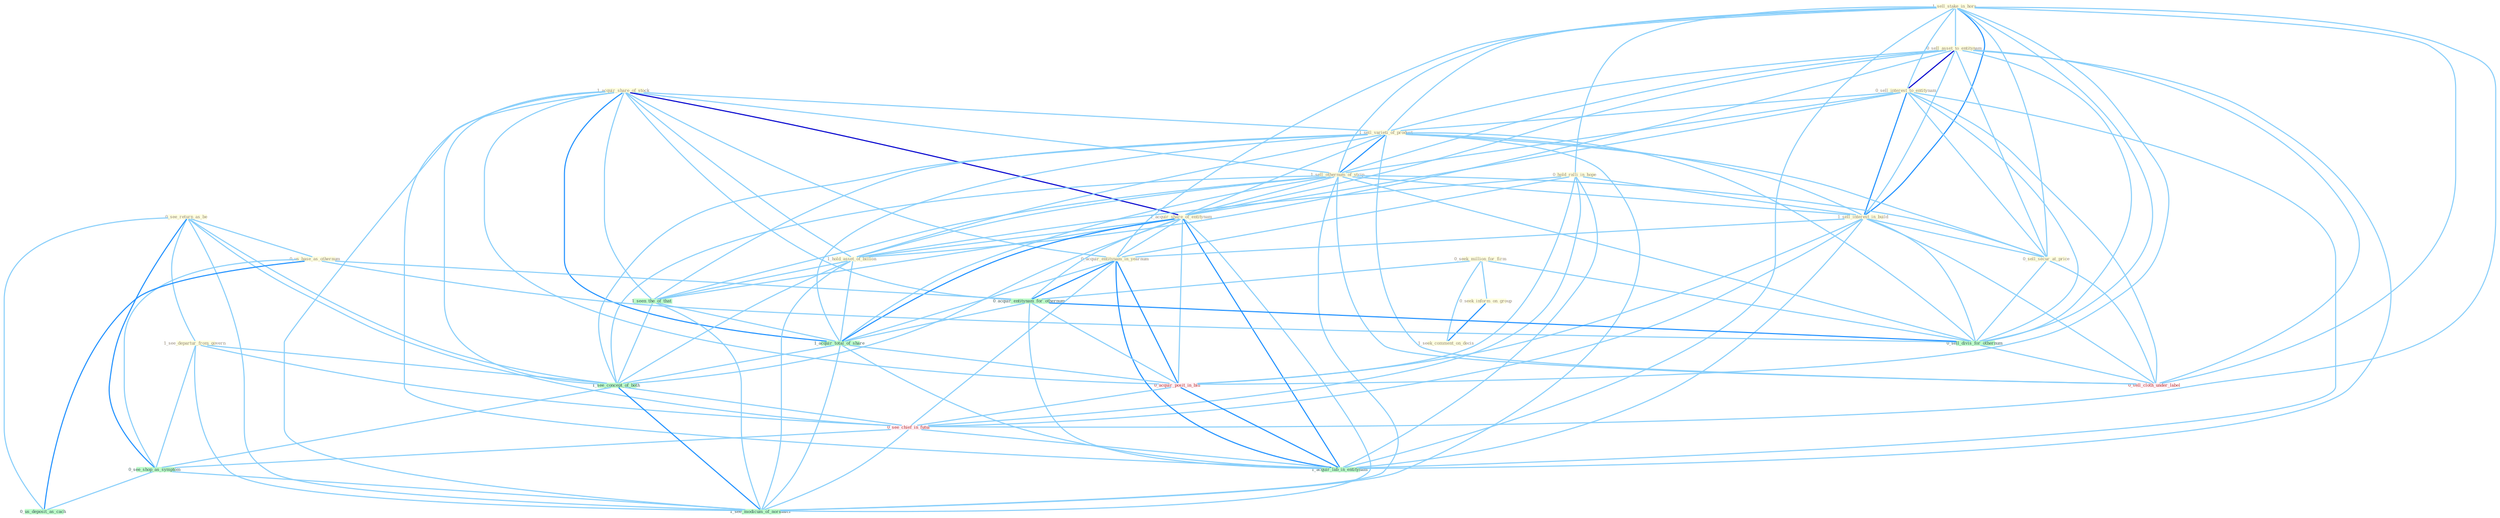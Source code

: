 Graph G{ 
    node
    [shape=polygon,style=filled,width=.5,height=.06,color="#BDFCC9",fixedsize=true,fontsize=4,
    fontcolor="#2f4f4f"];
    {node
    [color="#ffffe0", fontcolor="#8b7d6b"] "0_seek_million_for_firm " "0_seek_inform_on_group " "0_see_return_as_be " "1_acquir_share_of_stock " "1_sell_stake_in_hors " "0_sell_asset_to_entitynam " "0_sell_interest_to_entitynam " "1_sell_varieti_of_product " "1_see_departur_from_govern " "1_sell_othernum_of_strip " "1_seek_comment_on_decis " "1_acquir_share_of_entitynam " "0_hold_ralli_in_hope " "0_us_base_as_othernum " "1_hold_asset_of_billion " "1_sell_interest_in_build " "0_sell_secur_at_price " "0_acquir_entitynam_in_yearnum "}
{node [color="#fff0f5", fontcolor="#b22222"] "0_sell_cloth_under_label " "0_acquir_posit_in_bid " "0_see_chief_in_futur "}
edge [color="#B0E2FF"];

	"0_seek_million_for_firm " -- "0_seek_inform_on_group " [w="1", color="#87cefa" ];
	"0_seek_million_for_firm " -- "1_seek_comment_on_decis " [w="1", color="#87cefa" ];
	"0_seek_million_for_firm " -- "0_acquir_entitynam_for_othernum " [w="1", color="#87cefa" ];
	"0_seek_million_for_firm " -- "0_sell_divis_for_othernum " [w="1", color="#87cefa" ];
	"0_seek_inform_on_group " -- "1_seek_comment_on_decis " [w="2", color="#1e90ff" , len=0.8];
	"0_see_return_as_be " -- "1_see_departur_from_govern " [w="1", color="#87cefa" ];
	"0_see_return_as_be " -- "0_us_base_as_othernum " [w="1", color="#87cefa" ];
	"0_see_return_as_be " -- "1_see_concept_of_both " [w="1", color="#87cefa" ];
	"0_see_return_as_be " -- "0_see_chief_in_futur " [w="1", color="#87cefa" ];
	"0_see_return_as_be " -- "0_see_shop_as_symptom " [w="2", color="#1e90ff" , len=0.8];
	"0_see_return_as_be " -- "0_us_deposit_as_cach " [w="1", color="#87cefa" ];
	"0_see_return_as_be " -- "1_see_modicum_of_normalci " [w="1", color="#87cefa" ];
	"1_acquir_share_of_stock " -- "1_sell_varieti_of_product " [w="1", color="#87cefa" ];
	"1_acquir_share_of_stock " -- "1_sell_othernum_of_strip " [w="1", color="#87cefa" ];
	"1_acquir_share_of_stock " -- "1_acquir_share_of_entitynam " [w="3", color="#0000cd" , len=0.6];
	"1_acquir_share_of_stock " -- "1_hold_asset_of_billion " [w="1", color="#87cefa" ];
	"1_acquir_share_of_stock " -- "0_acquir_entitynam_in_yearnum " [w="1", color="#87cefa" ];
	"1_acquir_share_of_stock " -- "0_acquir_entitynam_for_othernum " [w="1", color="#87cefa" ];
	"1_acquir_share_of_stock " -- "1_seen_the_of_that " [w="1", color="#87cefa" ];
	"1_acquir_share_of_stock " -- "1_acquir_total_of_share " [w="2", color="#1e90ff" , len=0.8];
	"1_acquir_share_of_stock " -- "0_acquir_posit_in_bid " [w="1", color="#87cefa" ];
	"1_acquir_share_of_stock " -- "1_see_concept_of_both " [w="1", color="#87cefa" ];
	"1_acquir_share_of_stock " -- "1_acquir_lab_in_entitynam " [w="1", color="#87cefa" ];
	"1_acquir_share_of_stock " -- "1_see_modicum_of_normalci " [w="1", color="#87cefa" ];
	"1_sell_stake_in_hors " -- "0_sell_asset_to_entitynam " [w="1", color="#87cefa" ];
	"1_sell_stake_in_hors " -- "0_sell_interest_to_entitynam " [w="1", color="#87cefa" ];
	"1_sell_stake_in_hors " -- "1_sell_varieti_of_product " [w="1", color="#87cefa" ];
	"1_sell_stake_in_hors " -- "1_sell_othernum_of_strip " [w="1", color="#87cefa" ];
	"1_sell_stake_in_hors " -- "0_hold_ralli_in_hope " [w="1", color="#87cefa" ];
	"1_sell_stake_in_hors " -- "1_sell_interest_in_build " [w="2", color="#1e90ff" , len=0.8];
	"1_sell_stake_in_hors " -- "0_sell_secur_at_price " [w="1", color="#87cefa" ];
	"1_sell_stake_in_hors " -- "0_acquir_entitynam_in_yearnum " [w="1", color="#87cefa" ];
	"1_sell_stake_in_hors " -- "0_sell_divis_for_othernum " [w="1", color="#87cefa" ];
	"1_sell_stake_in_hors " -- "0_sell_cloth_under_label " [w="1", color="#87cefa" ];
	"1_sell_stake_in_hors " -- "0_acquir_posit_in_bid " [w="1", color="#87cefa" ];
	"1_sell_stake_in_hors " -- "0_see_chief_in_futur " [w="1", color="#87cefa" ];
	"1_sell_stake_in_hors " -- "1_acquir_lab_in_entitynam " [w="1", color="#87cefa" ];
	"0_sell_asset_to_entitynam " -- "0_sell_interest_to_entitynam " [w="3", color="#0000cd" , len=0.6];
	"0_sell_asset_to_entitynam " -- "1_sell_varieti_of_product " [w="1", color="#87cefa" ];
	"0_sell_asset_to_entitynam " -- "1_sell_othernum_of_strip " [w="1", color="#87cefa" ];
	"0_sell_asset_to_entitynam " -- "1_acquir_share_of_entitynam " [w="1", color="#87cefa" ];
	"0_sell_asset_to_entitynam " -- "1_hold_asset_of_billion " [w="1", color="#87cefa" ];
	"0_sell_asset_to_entitynam " -- "1_sell_interest_in_build " [w="1", color="#87cefa" ];
	"0_sell_asset_to_entitynam " -- "0_sell_secur_at_price " [w="1", color="#87cefa" ];
	"0_sell_asset_to_entitynam " -- "0_sell_divis_for_othernum " [w="1", color="#87cefa" ];
	"0_sell_asset_to_entitynam " -- "0_sell_cloth_under_label " [w="1", color="#87cefa" ];
	"0_sell_asset_to_entitynam " -- "1_acquir_lab_in_entitynam " [w="1", color="#87cefa" ];
	"0_sell_interest_to_entitynam " -- "1_sell_varieti_of_product " [w="1", color="#87cefa" ];
	"0_sell_interest_to_entitynam " -- "1_sell_othernum_of_strip " [w="1", color="#87cefa" ];
	"0_sell_interest_to_entitynam " -- "1_acquir_share_of_entitynam " [w="1", color="#87cefa" ];
	"0_sell_interest_to_entitynam " -- "1_sell_interest_in_build " [w="2", color="#1e90ff" , len=0.8];
	"0_sell_interest_to_entitynam " -- "0_sell_secur_at_price " [w="1", color="#87cefa" ];
	"0_sell_interest_to_entitynam " -- "0_sell_divis_for_othernum " [w="1", color="#87cefa" ];
	"0_sell_interest_to_entitynam " -- "0_sell_cloth_under_label " [w="1", color="#87cefa" ];
	"0_sell_interest_to_entitynam " -- "1_acquir_lab_in_entitynam " [w="1", color="#87cefa" ];
	"1_sell_varieti_of_product " -- "1_sell_othernum_of_strip " [w="2", color="#1e90ff" , len=0.8];
	"1_sell_varieti_of_product " -- "1_acquir_share_of_entitynam " [w="1", color="#87cefa" ];
	"1_sell_varieti_of_product " -- "1_hold_asset_of_billion " [w="1", color="#87cefa" ];
	"1_sell_varieti_of_product " -- "1_sell_interest_in_build " [w="1", color="#87cefa" ];
	"1_sell_varieti_of_product " -- "0_sell_secur_at_price " [w="1", color="#87cefa" ];
	"1_sell_varieti_of_product " -- "1_seen_the_of_that " [w="1", color="#87cefa" ];
	"1_sell_varieti_of_product " -- "0_sell_divis_for_othernum " [w="1", color="#87cefa" ];
	"1_sell_varieti_of_product " -- "1_acquir_total_of_share " [w="1", color="#87cefa" ];
	"1_sell_varieti_of_product " -- "0_sell_cloth_under_label " [w="1", color="#87cefa" ];
	"1_sell_varieti_of_product " -- "1_see_concept_of_both " [w="1", color="#87cefa" ];
	"1_sell_varieti_of_product " -- "1_see_modicum_of_normalci " [w="1", color="#87cefa" ];
	"1_see_departur_from_govern " -- "1_see_concept_of_both " [w="1", color="#87cefa" ];
	"1_see_departur_from_govern " -- "0_see_chief_in_futur " [w="1", color="#87cefa" ];
	"1_see_departur_from_govern " -- "0_see_shop_as_symptom " [w="1", color="#87cefa" ];
	"1_see_departur_from_govern " -- "1_see_modicum_of_normalci " [w="1", color="#87cefa" ];
	"1_sell_othernum_of_strip " -- "1_acquir_share_of_entitynam " [w="1", color="#87cefa" ];
	"1_sell_othernum_of_strip " -- "1_hold_asset_of_billion " [w="1", color="#87cefa" ];
	"1_sell_othernum_of_strip " -- "1_sell_interest_in_build " [w="1", color="#87cefa" ];
	"1_sell_othernum_of_strip " -- "0_sell_secur_at_price " [w="1", color="#87cefa" ];
	"1_sell_othernum_of_strip " -- "1_seen_the_of_that " [w="1", color="#87cefa" ];
	"1_sell_othernum_of_strip " -- "0_sell_divis_for_othernum " [w="1", color="#87cefa" ];
	"1_sell_othernum_of_strip " -- "1_acquir_total_of_share " [w="1", color="#87cefa" ];
	"1_sell_othernum_of_strip " -- "0_sell_cloth_under_label " [w="1", color="#87cefa" ];
	"1_sell_othernum_of_strip " -- "1_see_concept_of_both " [w="1", color="#87cefa" ];
	"1_sell_othernum_of_strip " -- "1_see_modicum_of_normalci " [w="1", color="#87cefa" ];
	"1_acquir_share_of_entitynam " -- "1_hold_asset_of_billion " [w="1", color="#87cefa" ];
	"1_acquir_share_of_entitynam " -- "0_acquir_entitynam_in_yearnum " [w="1", color="#87cefa" ];
	"1_acquir_share_of_entitynam " -- "0_acquir_entitynam_for_othernum " [w="1", color="#87cefa" ];
	"1_acquir_share_of_entitynam " -- "1_seen_the_of_that " [w="1", color="#87cefa" ];
	"1_acquir_share_of_entitynam " -- "1_acquir_total_of_share " [w="2", color="#1e90ff" , len=0.8];
	"1_acquir_share_of_entitynam " -- "0_acquir_posit_in_bid " [w="1", color="#87cefa" ];
	"1_acquir_share_of_entitynam " -- "1_see_concept_of_both " [w="1", color="#87cefa" ];
	"1_acquir_share_of_entitynam " -- "1_acquir_lab_in_entitynam " [w="2", color="#1e90ff" , len=0.8];
	"1_acquir_share_of_entitynam " -- "1_see_modicum_of_normalci " [w="1", color="#87cefa" ];
	"0_hold_ralli_in_hope " -- "1_hold_asset_of_billion " [w="1", color="#87cefa" ];
	"0_hold_ralli_in_hope " -- "1_sell_interest_in_build " [w="1", color="#87cefa" ];
	"0_hold_ralli_in_hope " -- "0_acquir_entitynam_in_yearnum " [w="1", color="#87cefa" ];
	"0_hold_ralli_in_hope " -- "0_acquir_posit_in_bid " [w="1", color="#87cefa" ];
	"0_hold_ralli_in_hope " -- "0_see_chief_in_futur " [w="1", color="#87cefa" ];
	"0_hold_ralli_in_hope " -- "1_acquir_lab_in_entitynam " [w="1", color="#87cefa" ];
	"0_us_base_as_othernum " -- "0_acquir_entitynam_for_othernum " [w="1", color="#87cefa" ];
	"0_us_base_as_othernum " -- "0_sell_divis_for_othernum " [w="1", color="#87cefa" ];
	"0_us_base_as_othernum " -- "0_see_shop_as_symptom " [w="1", color="#87cefa" ];
	"0_us_base_as_othernum " -- "0_us_deposit_as_cach " [w="2", color="#1e90ff" , len=0.8];
	"1_hold_asset_of_billion " -- "1_seen_the_of_that " [w="1", color="#87cefa" ];
	"1_hold_asset_of_billion " -- "1_acquir_total_of_share " [w="1", color="#87cefa" ];
	"1_hold_asset_of_billion " -- "1_see_concept_of_both " [w="1", color="#87cefa" ];
	"1_hold_asset_of_billion " -- "1_see_modicum_of_normalci " [w="1", color="#87cefa" ];
	"1_sell_interest_in_build " -- "0_sell_secur_at_price " [w="1", color="#87cefa" ];
	"1_sell_interest_in_build " -- "0_acquir_entitynam_in_yearnum " [w="1", color="#87cefa" ];
	"1_sell_interest_in_build " -- "0_sell_divis_for_othernum " [w="1", color="#87cefa" ];
	"1_sell_interest_in_build " -- "0_sell_cloth_under_label " [w="1", color="#87cefa" ];
	"1_sell_interest_in_build " -- "0_acquir_posit_in_bid " [w="1", color="#87cefa" ];
	"1_sell_interest_in_build " -- "0_see_chief_in_futur " [w="1", color="#87cefa" ];
	"1_sell_interest_in_build " -- "1_acquir_lab_in_entitynam " [w="1", color="#87cefa" ];
	"0_sell_secur_at_price " -- "0_sell_divis_for_othernum " [w="1", color="#87cefa" ];
	"0_sell_secur_at_price " -- "0_sell_cloth_under_label " [w="1", color="#87cefa" ];
	"0_acquir_entitynam_in_yearnum " -- "0_acquir_entitynam_for_othernum " [w="2", color="#1e90ff" , len=0.8];
	"0_acquir_entitynam_in_yearnum " -- "1_acquir_total_of_share " [w="1", color="#87cefa" ];
	"0_acquir_entitynam_in_yearnum " -- "0_acquir_posit_in_bid " [w="2", color="#1e90ff" , len=0.8];
	"0_acquir_entitynam_in_yearnum " -- "0_see_chief_in_futur " [w="1", color="#87cefa" ];
	"0_acquir_entitynam_in_yearnum " -- "1_acquir_lab_in_entitynam " [w="2", color="#1e90ff" , len=0.8];
	"0_acquir_entitynam_for_othernum " -- "0_sell_divis_for_othernum " [w="2", color="#1e90ff" , len=0.8];
	"0_acquir_entitynam_for_othernum " -- "1_acquir_total_of_share " [w="1", color="#87cefa" ];
	"0_acquir_entitynam_for_othernum " -- "0_acquir_posit_in_bid " [w="1", color="#87cefa" ];
	"0_acquir_entitynam_for_othernum " -- "1_acquir_lab_in_entitynam " [w="1", color="#87cefa" ];
	"1_seen_the_of_that " -- "1_acquir_total_of_share " [w="1", color="#87cefa" ];
	"1_seen_the_of_that " -- "1_see_concept_of_both " [w="1", color="#87cefa" ];
	"1_seen_the_of_that " -- "1_see_modicum_of_normalci " [w="1", color="#87cefa" ];
	"0_sell_divis_for_othernum " -- "0_sell_cloth_under_label " [w="1", color="#87cefa" ];
	"1_acquir_total_of_share " -- "0_acquir_posit_in_bid " [w="1", color="#87cefa" ];
	"1_acquir_total_of_share " -- "1_see_concept_of_both " [w="1", color="#87cefa" ];
	"1_acquir_total_of_share " -- "1_acquir_lab_in_entitynam " [w="1", color="#87cefa" ];
	"1_acquir_total_of_share " -- "1_see_modicum_of_normalci " [w="1", color="#87cefa" ];
	"0_acquir_posit_in_bid " -- "0_see_chief_in_futur " [w="1", color="#87cefa" ];
	"0_acquir_posit_in_bid " -- "1_acquir_lab_in_entitynam " [w="2", color="#1e90ff" , len=0.8];
	"1_see_concept_of_both " -- "0_see_chief_in_futur " [w="1", color="#87cefa" ];
	"1_see_concept_of_both " -- "0_see_shop_as_symptom " [w="1", color="#87cefa" ];
	"1_see_concept_of_both " -- "1_see_modicum_of_normalci " [w="2", color="#1e90ff" , len=0.8];
	"0_see_chief_in_futur " -- "0_see_shop_as_symptom " [w="1", color="#87cefa" ];
	"0_see_chief_in_futur " -- "1_acquir_lab_in_entitynam " [w="1", color="#87cefa" ];
	"0_see_chief_in_futur " -- "1_see_modicum_of_normalci " [w="1", color="#87cefa" ];
	"0_see_shop_as_symptom " -- "0_us_deposit_as_cach " [w="1", color="#87cefa" ];
	"0_see_shop_as_symptom " -- "1_see_modicum_of_normalci " [w="1", color="#87cefa" ];
}
